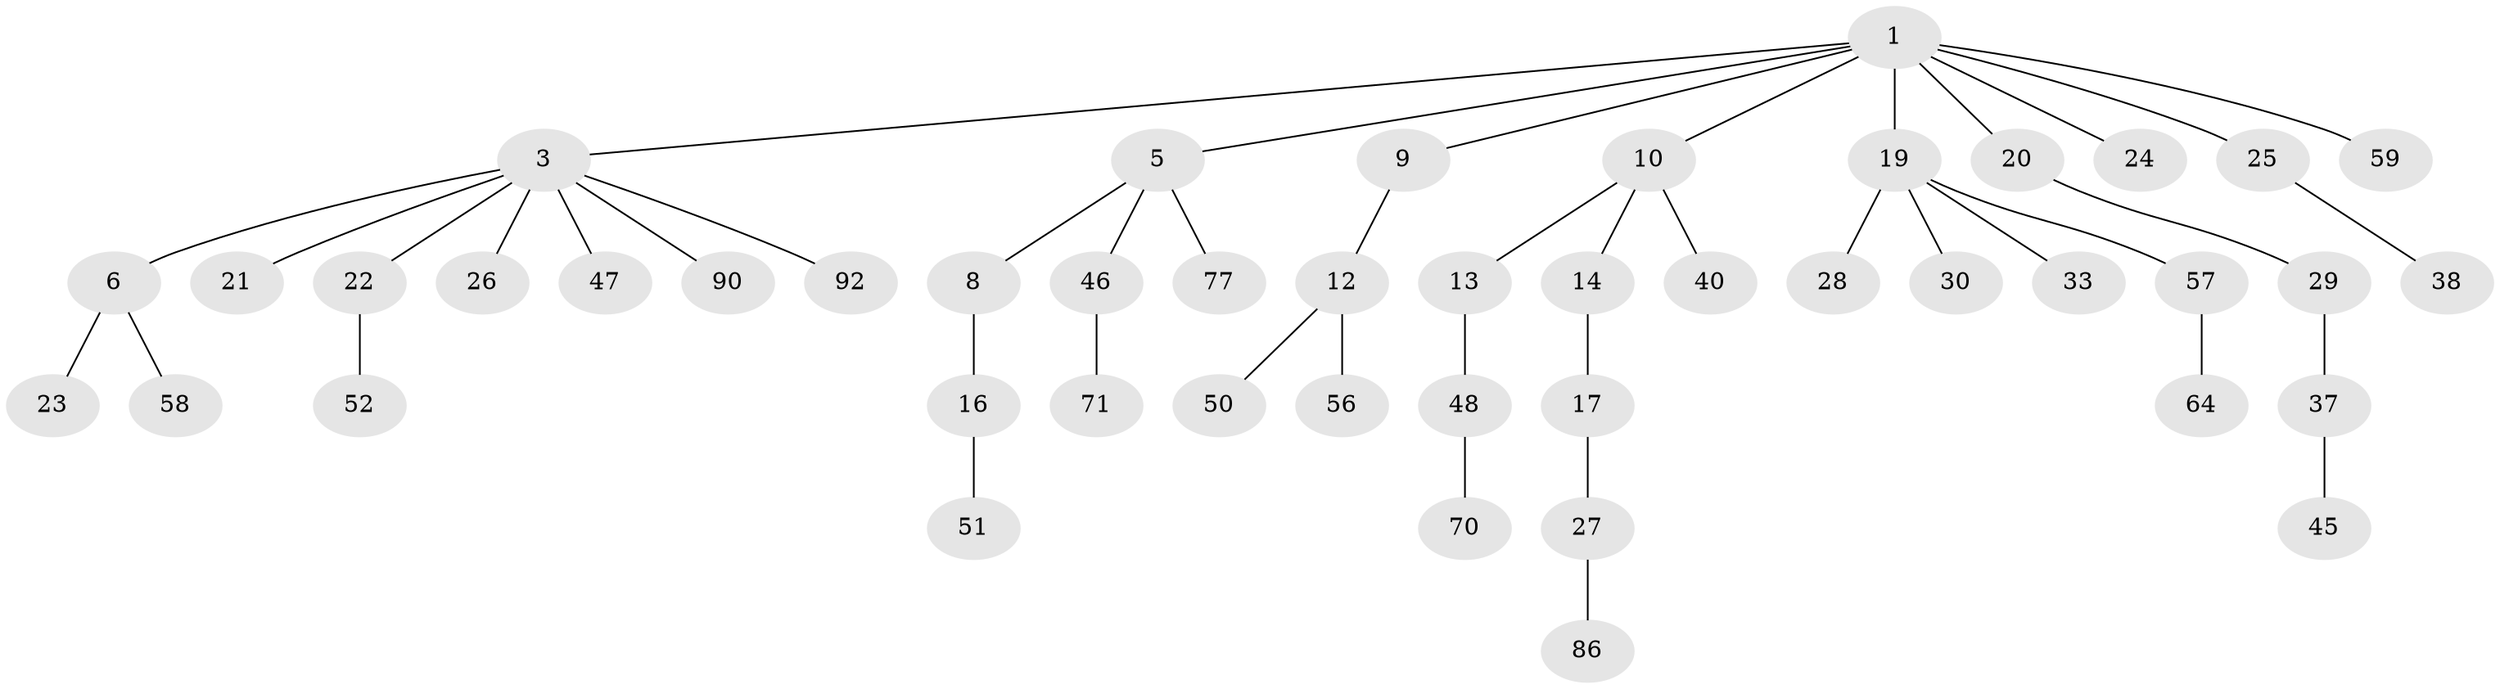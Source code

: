 // original degree distribution, {6: 0.010752688172043012, 5: 0.021505376344086023, 7: 0.021505376344086023, 4: 0.053763440860215055, 3: 0.12903225806451613, 2: 0.2903225806451613, 1: 0.4731182795698925}
// Generated by graph-tools (version 1.1) at 2025/15/03/09/25 04:15:31]
// undirected, 46 vertices, 45 edges
graph export_dot {
graph [start="1"]
  node [color=gray90,style=filled];
  1 [super="+2"];
  3 [super="+4+31"];
  5 [super="+60+76"];
  6 [super="+7"];
  8 [super="+44"];
  9;
  10;
  12 [super="+73"];
  13 [super="+18"];
  14 [super="+83+63"];
  16;
  17;
  19 [super="+42+69+54"];
  20;
  21 [super="+39+89"];
  22;
  23;
  24;
  25;
  26;
  27 [super="+32+34"];
  28 [super="+36"];
  29;
  30;
  33 [super="+72+65"];
  37 [super="+43"];
  38 [super="+62+80"];
  40 [super="+41"];
  45;
  46;
  47;
  48;
  50;
  51;
  52 [super="+53+85"];
  56;
  57 [super="+84"];
  58;
  59;
  64 [super="+81"];
  70 [super="+91+79"];
  71;
  77;
  86;
  90;
  92;
  1 -- 9;
  1 -- 10;
  1 -- 19;
  1 -- 20;
  1 -- 24;
  1 -- 3;
  1 -- 5;
  1 -- 25;
  1 -- 59;
  3 -- 6;
  3 -- 21;
  3 -- 90;
  3 -- 92;
  3 -- 26;
  3 -- 22;
  3 -- 47;
  5 -- 8;
  5 -- 46;
  5 -- 77;
  6 -- 23;
  6 -- 58;
  8 -- 16;
  9 -- 12;
  10 -- 13;
  10 -- 14;
  10 -- 40;
  12 -- 50;
  12 -- 56;
  13 -- 48;
  14 -- 17;
  16 -- 51;
  17 -- 27;
  19 -- 28;
  19 -- 30;
  19 -- 33;
  19 -- 57;
  20 -- 29;
  22 -- 52;
  25 -- 38;
  27 -- 86;
  29 -- 37;
  37 -- 45;
  46 -- 71;
  48 -- 70;
  57 -- 64;
}
